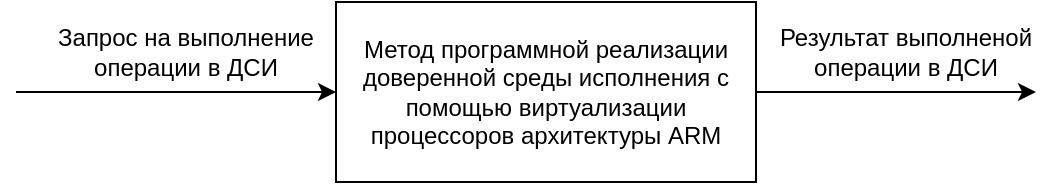 <mxfile version="22.1.7" type="device" pages="3">
  <diagram name="Page-1" id="Gm40qlNiiUQH4dujVe4u">
    <mxGraphModel dx="1422" dy="795" grid="1" gridSize="10" guides="1" tooltips="1" connect="1" arrows="1" fold="1" page="1" pageScale="1" pageWidth="850" pageHeight="1100" math="0" shadow="0">
      <root>
        <mxCell id="0" />
        <mxCell id="1" parent="0" />
        <mxCell id="NMkjLVnV1A8aMu4YvvbP-1" value="Метод программной реализации доверенной среды исполнения с помощью виртуализации процессоров архитектуры ARM" style="rounded=0;whiteSpace=wrap;html=1;" vertex="1" parent="1">
          <mxGeometry x="280" y="160" width="210" height="90" as="geometry" />
        </mxCell>
        <mxCell id="NMkjLVnV1A8aMu4YvvbP-2" value="" style="endArrow=classic;html=1;rounded=0;entryX=0;entryY=0.5;entryDx=0;entryDy=0;" edge="1" parent="1" target="NMkjLVnV1A8aMu4YvvbP-1">
          <mxGeometry width="50" height="50" relative="1" as="geometry">
            <mxPoint x="120" y="205" as="sourcePoint" />
            <mxPoint x="450" y="380" as="targetPoint" />
          </mxGeometry>
        </mxCell>
        <mxCell id="NMkjLVnV1A8aMu4YvvbP-3" value="" style="endArrow=classic;html=1;rounded=0;exitX=1;exitY=0.5;exitDx=0;exitDy=0;" edge="1" parent="1" source="NMkjLVnV1A8aMu4YvvbP-1">
          <mxGeometry width="50" height="50" relative="1" as="geometry">
            <mxPoint x="330" y="310" as="sourcePoint" />
            <mxPoint x="630" y="205" as="targetPoint" />
          </mxGeometry>
        </mxCell>
        <mxCell id="vH6Lh3ftuaO-XySoe9EJ-2" value="Запрос на выполнение операции в ДСИ" style="text;html=1;strokeColor=none;fillColor=none;align=center;verticalAlign=middle;whiteSpace=wrap;rounded=0;" vertex="1" parent="1">
          <mxGeometry x="140" y="170" width="130" height="30" as="geometry" />
        </mxCell>
        <mxCell id="vH6Lh3ftuaO-XySoe9EJ-3" value="Результат выполненой операции в ДСИ" style="text;html=1;strokeColor=none;fillColor=none;align=center;verticalAlign=middle;whiteSpace=wrap;rounded=0;" vertex="1" parent="1">
          <mxGeometry x="500" y="170" width="130" height="30" as="geometry" />
        </mxCell>
      </root>
    </mxGraphModel>
  </diagram>
  <diagram id="z3sORPBP62TiJITS7hKq" name="Page-2">
    <mxGraphModel dx="3038" dy="1223" grid="1" gridSize="10" guides="1" tooltips="1" connect="1" arrows="1" fold="1" page="1" pageScale="1" pageWidth="850" pageHeight="1100" math="0" shadow="0">
      <root>
        <mxCell id="0" />
        <mxCell id="1" parent="0" />
        <mxCell id="EWRujxVy0B7MVR5At1rH-2" value="" style="endArrow=classic;html=1;rounded=0;entryX=0.5;entryY=1;entryDx=0;entryDy=0;" edge="1" parent="1" target="SOhVltmyJeVCkbDUUURi-1">
          <mxGeometry width="50" height="50" relative="1" as="geometry">
            <mxPoint x="145" y="720" as="sourcePoint" />
            <mxPoint x="610" y="460" as="targetPoint" />
          </mxGeometry>
        </mxCell>
        <mxCell id="EWRujxVy0B7MVR5At1rH-12" value="ARM Virtualization" style="edgeLabel;html=1;align=center;verticalAlign=middle;resizable=0;points=[];" vertex="1" connectable="0" parent="EWRujxVy0B7MVR5At1rH-2">
          <mxGeometry x="0.493" y="-1" relative="1" as="geometry">
            <mxPoint as="offset" />
          </mxGeometry>
        </mxCell>
        <mxCell id="SOhVltmyJeVCkbDUUURi-1" value="Перевести все ядра процессора в режиме работы гипервизора" style="rounded=0;whiteSpace=wrap;html=1;" vertex="1" parent="1">
          <mxGeometry x="40" y="160" width="210" height="90" as="geometry" />
        </mxCell>
        <mxCell id="SOhVltmyJeVCkbDUUURi-2" value="Перевести недоверенную ОС в гостевой режим исполнения" style="rounded=0;whiteSpace=wrap;html=1;" vertex="1" parent="1">
          <mxGeometry x="350" y="280" width="210" height="90" as="geometry" />
        </mxCell>
        <mxCell id="SOhVltmyJeVCkbDUUURi-3" value="Передать гипервизору зарезервированную память" style="rounded=0;whiteSpace=wrap;html=1;" vertex="1" parent="1">
          <mxGeometry x="630" y="400" width="210" height="90" as="geometry" />
        </mxCell>
        <mxCell id="SOhVltmyJeVCkbDUUURi-4" value="Передать управление ARM TrustZone" style="rounded=0;whiteSpace=wrap;html=1;" vertex="1" parent="1">
          <mxGeometry x="940" y="530" width="210" height="90" as="geometry" />
        </mxCell>
        <mxCell id="EWRujxVy0B7MVR5At1rH-1" value="" style="endArrow=classic;html=1;rounded=0;exitX=1;exitY=0.5;exitDx=0;exitDy=0;entryX=0;entryY=0.5;entryDx=0;entryDy=0;" edge="1" parent="1" source="SOhVltmyJeVCkbDUUURi-1" target="SOhVltmyJeVCkbDUUURi-2">
          <mxGeometry width="50" height="50" relative="1" as="geometry">
            <mxPoint x="520" y="430" as="sourcePoint" />
            <mxPoint x="570" y="380" as="targetPoint" />
            <Array as="points">
              <mxPoint x="300" y="205" />
              <mxPoint x="300" y="230" />
              <mxPoint x="300" y="260" />
              <mxPoint x="300" y="325" />
            </Array>
          </mxGeometry>
        </mxCell>
        <mxCell id="EWRujxVy0B7MVR5At1rH-3" value="" style="endArrow=classic;html=1;rounded=0;entryX=0.5;entryY=1;entryDx=0;entryDy=0;" edge="1" parent="1" target="SOhVltmyJeVCkbDUUURi-2">
          <mxGeometry width="50" height="50" relative="1" as="geometry">
            <mxPoint x="455" y="720" as="sourcePoint" />
            <mxPoint x="660" y="540" as="targetPoint" />
          </mxGeometry>
        </mxCell>
        <mxCell id="EWRujxVy0B7MVR5At1rH-13" value="ARM Virtualization" style="edgeLabel;html=1;align=center;verticalAlign=middle;resizable=0;points=[];" vertex="1" connectable="0" parent="EWRujxVy0B7MVR5At1rH-3">
          <mxGeometry x="0.493" y="-2" relative="1" as="geometry">
            <mxPoint as="offset" />
          </mxGeometry>
        </mxCell>
        <mxCell id="EWRujxVy0B7MVR5At1rH-4" value="" style="endArrow=classic;html=1;rounded=0;entryX=0.5;entryY=1;entryDx=0;entryDy=0;" edge="1" parent="1" target="SOhVltmyJeVCkbDUUURi-3">
          <mxGeometry width="50" height="50" relative="1" as="geometry">
            <mxPoint x="735" y="720" as="sourcePoint" />
            <mxPoint x="660" y="540" as="targetPoint" />
          </mxGeometry>
        </mxCell>
        <mxCell id="EWRujxVy0B7MVR5At1rH-18" value="Драйвер ОС" style="edgeLabel;html=1;align=center;verticalAlign=middle;resizable=0;points=[];" vertex="1" connectable="0" parent="EWRujxVy0B7MVR5At1rH-4">
          <mxGeometry x="0.332" y="4" relative="1" as="geometry">
            <mxPoint x="9" y="-3" as="offset" />
          </mxGeometry>
        </mxCell>
        <mxCell id="EWRujxVy0B7MVR5At1rH-5" value="" style="endArrow=classic;html=1;rounded=0;entryX=0;entryY=0.5;entryDx=0;entryDy=0;" edge="1" parent="1" target="SOhVltmyJeVCkbDUUURi-1">
          <mxGeometry width="50" height="50" relative="1" as="geometry">
            <mxPoint x="-100" y="205" as="sourcePoint" />
            <mxPoint x="530" y="400" as="targetPoint" />
          </mxGeometry>
        </mxCell>
        <mxCell id="EWRujxVy0B7MVR5At1rH-6" value="Запрос на выполнение операции в ДСИ" style="text;html=1;strokeColor=none;fillColor=none;align=center;verticalAlign=middle;whiteSpace=wrap;rounded=0;" vertex="1" parent="1">
          <mxGeometry x="-100" y="170" width="130" height="30" as="geometry" />
        </mxCell>
        <mxCell id="EWRujxVy0B7MVR5At1rH-7" value="" style="endArrow=classic;html=1;rounded=0;exitX=1;exitY=0.5;exitDx=0;exitDy=0;entryX=0;entryY=0.5;entryDx=0;entryDy=0;" edge="1" parent="1" source="SOhVltmyJeVCkbDUUURi-2" target="SOhVltmyJeVCkbDUUURi-3">
          <mxGeometry width="50" height="50" relative="1" as="geometry">
            <mxPoint x="730" y="450" as="sourcePoint" />
            <mxPoint x="780" y="400" as="targetPoint" />
            <Array as="points">
              <mxPoint x="600" y="325" />
              <mxPoint x="600" y="390" />
              <mxPoint x="600" y="445" />
            </Array>
          </mxGeometry>
        </mxCell>
        <mxCell id="EWRujxVy0B7MVR5At1rH-8" value="" style="endArrow=classic;html=1;rounded=0;exitX=1;exitY=0.5;exitDx=0;exitDy=0;entryX=0;entryY=0.5;entryDx=0;entryDy=0;" edge="1" parent="1" source="SOhVltmyJeVCkbDUUURi-3" target="SOhVltmyJeVCkbDUUURi-4">
          <mxGeometry width="50" height="50" relative="1" as="geometry">
            <mxPoint x="730" y="450" as="sourcePoint" />
            <mxPoint x="780" y="400" as="targetPoint" />
            <Array as="points">
              <mxPoint x="900" y="445" />
              <mxPoint x="900" y="575" />
            </Array>
          </mxGeometry>
        </mxCell>
        <mxCell id="EWRujxVy0B7MVR5At1rH-9" value="" style="endArrow=classic;html=1;rounded=0;exitX=1;exitY=0.5;exitDx=0;exitDy=0;" edge="1" parent="1" source="SOhVltmyJeVCkbDUUURi-4">
          <mxGeometry width="50" height="50" relative="1" as="geometry">
            <mxPoint x="730" y="450" as="sourcePoint" />
            <mxPoint x="1310" y="575" as="targetPoint" />
          </mxGeometry>
        </mxCell>
        <mxCell id="EWRujxVy0B7MVR5At1rH-14" value="A1" style="text;html=1;strokeColor=none;fillColor=none;align=center;verticalAlign=middle;whiteSpace=wrap;rounded=0;" vertex="1" parent="1">
          <mxGeometry x="210" y="230" width="60" height="30" as="geometry" />
        </mxCell>
        <mxCell id="EWRujxVy0B7MVR5At1rH-15" value="A2" style="text;html=1;strokeColor=none;fillColor=none;align=center;verticalAlign=middle;whiteSpace=wrap;rounded=0;" vertex="1" parent="1">
          <mxGeometry x="520" y="350" width="60" height="30" as="geometry" />
        </mxCell>
        <mxCell id="EWRujxVy0B7MVR5At1rH-16" value="A3" style="text;html=1;strokeColor=none;fillColor=none;align=center;verticalAlign=middle;whiteSpace=wrap;rounded=0;" vertex="1" parent="1">
          <mxGeometry x="800" y="470" width="60" height="30" as="geometry" />
        </mxCell>
        <mxCell id="EWRujxVy0B7MVR5At1rH-17" value="A4" style="text;html=1;strokeColor=none;fillColor=none;align=center;verticalAlign=middle;whiteSpace=wrap;rounded=0;" vertex="1" parent="1">
          <mxGeometry x="1110" y="600" width="60" height="30" as="geometry" />
        </mxCell>
        <mxCell id="_u-5bjAuxPX3UXzJp1wi-1" value="Результат выполненой операции в ДСИ" style="text;html=1;strokeColor=none;fillColor=none;align=center;verticalAlign=middle;whiteSpace=wrap;rounded=0;" vertex="1" parent="1">
          <mxGeometry x="1170" y="535" width="130" height="30" as="geometry" />
        </mxCell>
        <mxCell id="_u-5bjAuxPX3UXzJp1wi-2" value="" style="endArrow=classic;html=1;rounded=0;entryX=0.5;entryY=1;entryDx=0;entryDy=0;" edge="1" parent="1">
          <mxGeometry width="50" height="50" relative="1" as="geometry">
            <mxPoint x="1045" y="720" as="sourcePoint" />
            <mxPoint x="1044.57" y="620" as="targetPoint" />
          </mxGeometry>
        </mxCell>
        <mxCell id="_u-5bjAuxPX3UXzJp1wi-3" value="Secure Monitor" style="edgeLabel;html=1;align=center;verticalAlign=middle;resizable=0;points=[];" vertex="1" connectable="0" parent="_u-5bjAuxPX3UXzJp1wi-2">
          <mxGeometry x="0.332" y="4" relative="1" as="geometry">
            <mxPoint x="9" y="20" as="offset" />
          </mxGeometry>
        </mxCell>
      </root>
    </mxGraphModel>
  </diagram>
  <diagram id="6c-tMKbrKP3-CYWHKwMe" name="Page-3">
    <mxGraphModel dx="2031" dy="1136" grid="1" gridSize="10" guides="1" tooltips="1" connect="1" arrows="1" fold="1" page="1" pageScale="1" pageWidth="850" pageHeight="1100" math="0" shadow="0">
      <root>
        <mxCell id="0" />
        <mxCell id="1" parent="0" />
      </root>
    </mxGraphModel>
  </diagram>
</mxfile>
